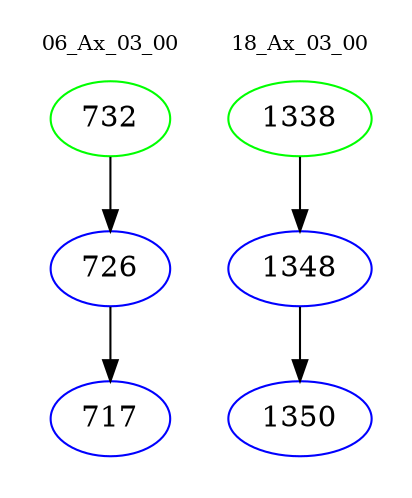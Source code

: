 digraph{
subgraph cluster_0 {
color = white
label = "06_Ax_03_00";
fontsize=10;
T0_732 [label="732", color="green"]
T0_732 -> T0_726 [color="black"]
T0_726 [label="726", color="blue"]
T0_726 -> T0_717 [color="black"]
T0_717 [label="717", color="blue"]
}
subgraph cluster_1 {
color = white
label = "18_Ax_03_00";
fontsize=10;
T1_1338 [label="1338", color="green"]
T1_1338 -> T1_1348 [color="black"]
T1_1348 [label="1348", color="blue"]
T1_1348 -> T1_1350 [color="black"]
T1_1350 [label="1350", color="blue"]
}
}
